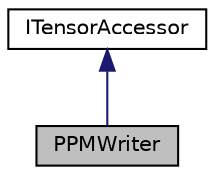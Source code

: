 digraph "PPMWriter"
{
 // LATEX_PDF_SIZE
  edge [fontname="Helvetica",fontsize="10",labelfontname="Helvetica",labelfontsize="10"];
  node [fontname="Helvetica",fontsize="10",shape=record];
  Node1 [label="PPMWriter",height=0.2,width=0.4,color="black", fillcolor="grey75", style="filled", fontcolor="black",tooltip="PPM writer class."];
  Node2 -> Node1 [dir="back",color="midnightblue",fontsize="10",style="solid",fontname="Helvetica"];
  Node2 [label="ITensorAccessor",height=0.2,width=0.4,color="black", fillcolor="white", style="filled",URL="$classarm__compute_1_1graph_1_1_i_tensor_accessor.xhtml",tooltip="Tensor accessor interface."];
}
